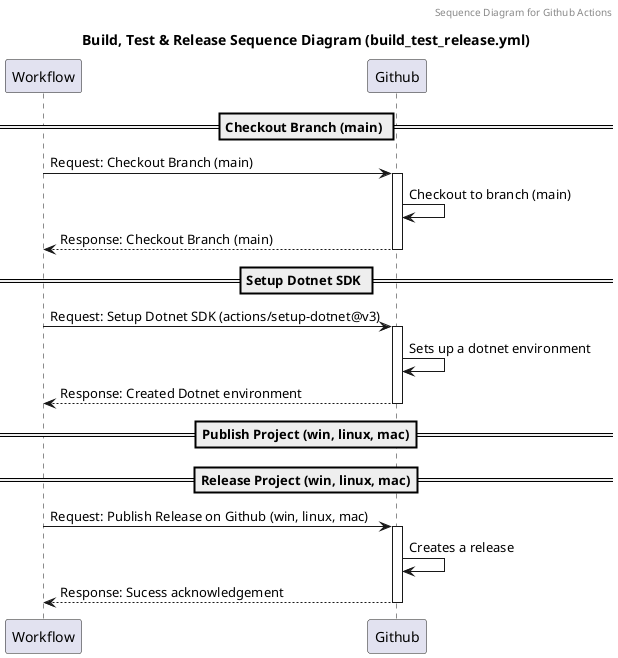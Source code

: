 @startuml
header Sequence Diagram for Github Actions
title Build, Test & Release Sequence Diagram (build_test_release.yml)

== Checkout Branch (main) ==
Workflow -> Github: Request: Checkout Branch (main)
activate Github
Github -> Github: Checkout to branch (main)
return Response: Checkout Branch (main)

== Setup Dotnet SDK ==

Workflow -> Github: Request: Setup Dotnet SDK (actions/setup-dotnet@v3)
activate Github
Github -> Github: Sets up a dotnet environment
return Response: Created Dotnet environment

== Publish Project (win, linux, mac)==

== Release Project (win, linux, mac)==

Workflow -> Github: Request: Publish Release on Github (win, linux, mac)
activate Github
Github -> Github: Creates a release
return Response: Sucess acknowledgement

@enduml